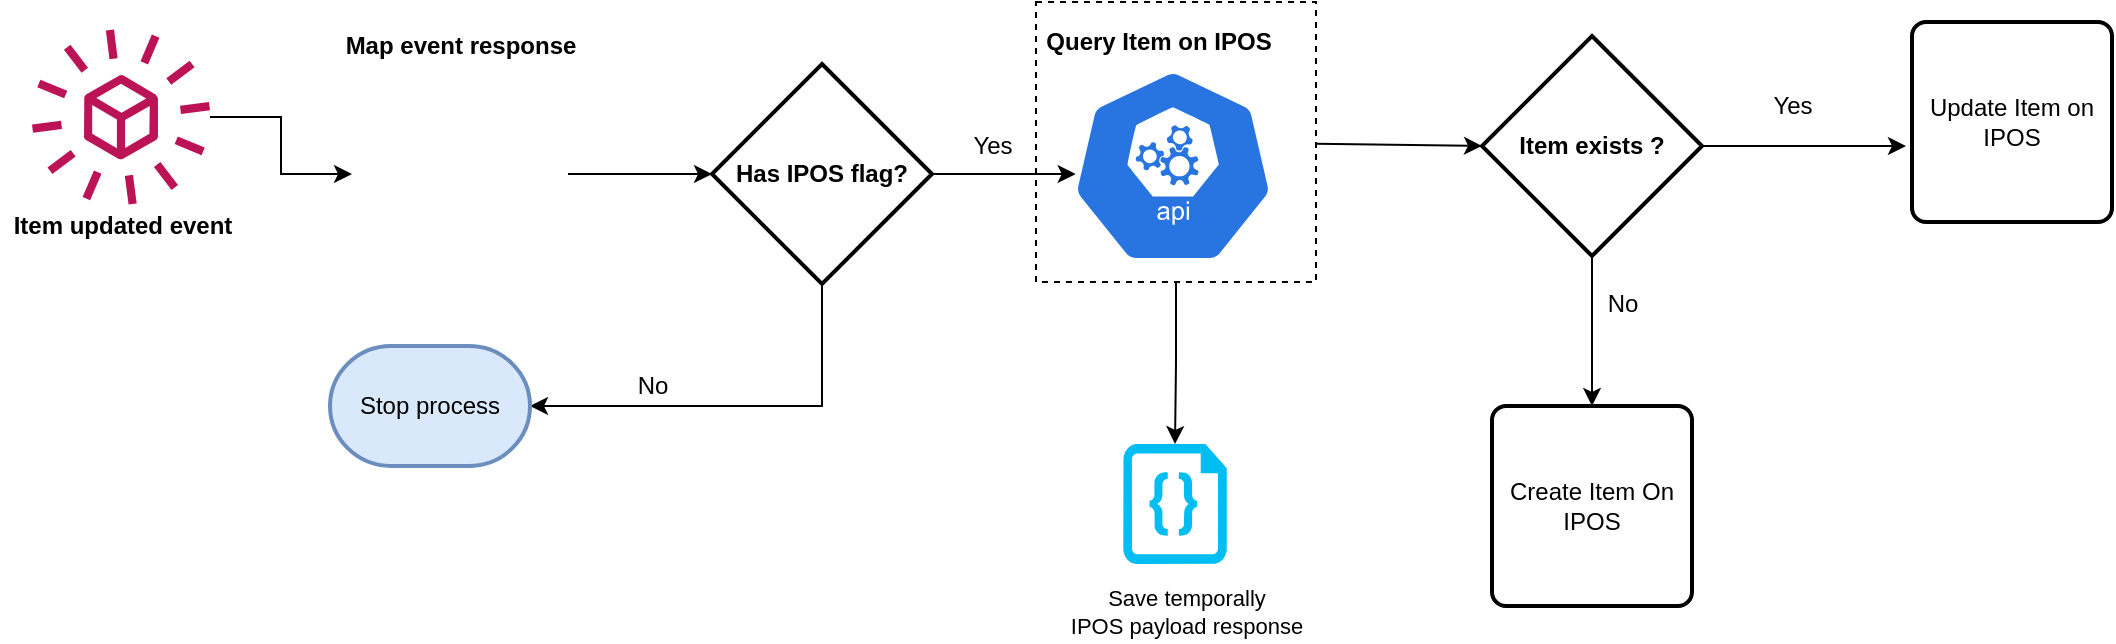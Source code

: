 <mxfile version="14.5.10" type="github" pages="5">
  <diagram id="o0i4Dp3lgyqQpPlW8ukg" name="Event Reception">
    <mxGraphModel dx="1385" dy="921" grid="1" gridSize="10" guides="1" tooltips="1" connect="1" arrows="1" fold="1" page="1" pageScale="1" pageWidth="1100" pageHeight="850" math="0" shadow="0">
      <root>
        <mxCell id="0" />
        <mxCell id="1" parent="0" />
        <mxCell id="en7_ZEx5tbEL0YKgw_72-20" style="edgeStyle=orthogonalEdgeStyle;rounded=0;orthogonalLoop=1;jettySize=auto;html=1;exitX=1;exitY=0.5;exitDx=0;exitDy=0;exitPerimeter=0;entryX=0.194;entryY=0.541;entryDx=0;entryDy=0;entryPerimeter=0;" parent="1" source="en7_ZEx5tbEL0YKgw_72-2" target="en7_ZEx5tbEL0YKgw_72-19" edge="1">
          <mxGeometry relative="1" as="geometry" />
        </mxCell>
        <mxCell id="en7_ZEx5tbEL0YKgw_72-28" style="edgeStyle=orthogonalEdgeStyle;rounded=0;orthogonalLoop=1;jettySize=auto;html=1;exitX=0.5;exitY=1;exitDx=0;exitDy=0;exitPerimeter=0;entryX=1;entryY=0.5;entryDx=0;entryDy=0;entryPerimeter=0;" parent="1" source="en7_ZEx5tbEL0YKgw_72-2" target="en7_ZEx5tbEL0YKgw_72-27" edge="1">
          <mxGeometry relative="1" as="geometry" />
        </mxCell>
        <mxCell id="en7_ZEx5tbEL0YKgw_72-2" value="&lt;b&gt;Has IPOS flag?&lt;/b&gt;" style="strokeWidth=2;html=1;shape=mxgraph.flowchart.decision;whiteSpace=wrap;" parent="1" vertex="1">
          <mxGeometry x="370" y="131" width="110" height="110" as="geometry" />
        </mxCell>
        <mxCell id="en7_ZEx5tbEL0YKgw_72-8" value="Yes" style="text;html=1;align=center;verticalAlign=middle;resizable=0;points=[];autosize=1;strokeColor=none;" parent="1" vertex="1">
          <mxGeometry x="490" y="162" width="40" height="20" as="geometry" />
        </mxCell>
        <mxCell id="en7_ZEx5tbEL0YKgw_72-18" style="edgeStyle=orthogonalEdgeStyle;rounded=0;orthogonalLoop=1;jettySize=auto;html=1;entryX=0;entryY=0.5;entryDx=0;entryDy=0;entryPerimeter=0;" parent="1" source="en7_ZEx5tbEL0YKgw_72-15" target="en7_ZEx5tbEL0YKgw_72-2" edge="1">
          <mxGeometry relative="1" as="geometry" />
        </mxCell>
        <object label="" id="en7_ZEx5tbEL0YKgw_72-15">
          <mxCell style="shape=image;html=1;verticalAlign=top;verticalLabelPosition=bottom;labelBackgroundColor=#ffffff;imageAspect=0;aspect=fixed;image=https://cdn2.iconfinder.com/data/icons/thin-line-icons-for-seo-and-development-1/64/SEO_site_map-128.png;direction=north;" parent="1" vertex="1">
            <mxGeometry x="190" y="132" width="108" height="108" as="geometry" />
          </mxCell>
        </object>
        <mxCell id="en7_ZEx5tbEL0YKgw_72-16" value="&lt;b&gt;Map event response&lt;/b&gt;" style="text;html=1;align=center;verticalAlign=middle;resizable=0;points=[];autosize=1;strokeColor=none;" parent="1" vertex="1">
          <mxGeometry x="179" y="112" width="130" height="20" as="geometry" />
        </mxCell>
        <mxCell id="en7_ZEx5tbEL0YKgw_72-19" value="" style="html=1;dashed=0;whitespace=wrap;fillColor=#2875E2;strokeColor=#ffffff;points=[[0.005,0.63,0],[0.1,0.2,0],[0.9,0.2,0],[0.5,0,0],[0.995,0.63,0],[0.72,0.99,0],[0.5,1,0],[0.28,0.99,0]];shape=mxgraph.kubernetes.icon;prIcon=api" parent="1" vertex="1">
          <mxGeometry x="521" y="133" width="159" height="98" as="geometry" />
        </mxCell>
        <mxCell id="en7_ZEx5tbEL0YKgw_72-21" value="&lt;b&gt;Query Item on IPOS&lt;/b&gt;" style="text;html=1;align=center;verticalAlign=middle;resizable=0;points=[];autosize=1;strokeColor=none;" parent="1" vertex="1">
          <mxGeometry x="528" y="110" width="130" height="20" as="geometry" />
        </mxCell>
        <mxCell id="en7_ZEx5tbEL0YKgw_72-30" style="edgeStyle=orthogonalEdgeStyle;rounded=0;orthogonalLoop=1;jettySize=auto;html=1;exitX=1;exitY=0.5;exitDx=0;exitDy=0;exitPerimeter=0;entryX=-0.03;entryY=0.62;entryDx=0;entryDy=0;entryPerimeter=0;" parent="1" source="en7_ZEx5tbEL0YKgw_72-22" target="en7_ZEx5tbEL0YKgw_72-34" edge="1">
          <mxGeometry relative="1" as="geometry">
            <mxPoint x="930" y="190" as="targetPoint" />
          </mxGeometry>
        </mxCell>
        <mxCell id="en7_ZEx5tbEL0YKgw_72-32" style="edgeStyle=orthogonalEdgeStyle;rounded=0;orthogonalLoop=1;jettySize=auto;html=1;exitX=0.5;exitY=1;exitDx=0;exitDy=0;exitPerimeter=0;entryX=0.5;entryY=0;entryDx=0;entryDy=0;" parent="1" source="en7_ZEx5tbEL0YKgw_72-22" target="en7_ZEx5tbEL0YKgw_72-35" edge="1">
          <mxGeometry relative="1" as="geometry">
            <mxPoint x="805" y="292" as="targetPoint" />
          </mxGeometry>
        </mxCell>
        <mxCell id="en7_ZEx5tbEL0YKgw_72-22" value="&lt;b&gt;Item exists ?&lt;/b&gt;" style="strokeWidth=2;html=1;shape=mxgraph.flowchart.decision;whiteSpace=wrap;" parent="1" vertex="1">
          <mxGeometry x="755" y="117" width="110" height="110" as="geometry" />
        </mxCell>
        <mxCell id="GxGGU-1-F8nbnf28Y1kt-2" style="edgeStyle=orthogonalEdgeStyle;rounded=0;orthogonalLoop=1;jettySize=auto;html=1;entryX=0.5;entryY=0;entryDx=0;entryDy=0;entryPerimeter=0;fontSize=11;" edge="1" parent="1" source="en7_ZEx5tbEL0YKgw_72-23" target="GxGGU-1-F8nbnf28Y1kt-1">
          <mxGeometry relative="1" as="geometry" />
        </mxCell>
        <mxCell id="en7_ZEx5tbEL0YKgw_72-23" value="" style="whiteSpace=wrap;html=1;aspect=fixed;dashed=1;fillColor=none;" parent="1" vertex="1">
          <mxGeometry x="532" y="100" width="140" height="140" as="geometry" />
        </mxCell>
        <mxCell id="en7_ZEx5tbEL0YKgw_72-26" value="" style="endArrow=classic;html=1;entryX=0;entryY=0.5;entryDx=0;entryDy=0;entryPerimeter=0;" parent="1" source="en7_ZEx5tbEL0YKgw_72-23" target="en7_ZEx5tbEL0YKgw_72-22" edge="1">
          <mxGeometry width="50" height="50" relative="1" as="geometry">
            <mxPoint x="680" y="182" as="sourcePoint" />
            <mxPoint x="750" y="183" as="targetPoint" />
          </mxGeometry>
        </mxCell>
        <mxCell id="en7_ZEx5tbEL0YKgw_72-27" value="Stop process" style="strokeWidth=2;html=1;shape=mxgraph.flowchart.terminator;whiteSpace=wrap;fillColor=#dae8fc;strokeColor=#6c8ebf;" parent="1" vertex="1">
          <mxGeometry x="179" y="272" width="100" height="60" as="geometry" />
        </mxCell>
        <mxCell id="en7_ZEx5tbEL0YKgw_72-29" value="No" style="text;html=1;align=center;verticalAlign=middle;resizable=0;points=[];autosize=1;strokeColor=none;" parent="1" vertex="1">
          <mxGeometry x="325" y="282" width="30" height="20" as="geometry" />
        </mxCell>
        <mxCell id="en7_ZEx5tbEL0YKgw_72-31" value="Yes" style="text;html=1;align=center;verticalAlign=middle;resizable=0;points=[];autosize=1;strokeColor=none;" parent="1" vertex="1">
          <mxGeometry x="890" y="142" width="40" height="20" as="geometry" />
        </mxCell>
        <mxCell id="en7_ZEx5tbEL0YKgw_72-33" value="No" style="text;html=1;align=center;verticalAlign=middle;resizable=0;points=[];autosize=1;strokeColor=none;" parent="1" vertex="1">
          <mxGeometry x="810" y="241" width="30" height="20" as="geometry" />
        </mxCell>
        <UserObject label="Update Item on IPOS" link="data:page/id,IQhEYUkvPIBrb2xpnDAF" id="en7_ZEx5tbEL0YKgw_72-34">
          <mxCell style="rounded=1;whiteSpace=wrap;html=1;absoluteArcSize=1;arcSize=14;strokeWidth=2;fillColor=#ffffff;gradientColor=none;" parent="1" vertex="1">
            <mxGeometry x="970" y="110" width="100" height="100" as="geometry" />
          </mxCell>
        </UserObject>
        <UserObject label="Create Item On IPOS" link="data:page/id,-hxGaOAN9VUWkJ7AieRJ" id="en7_ZEx5tbEL0YKgw_72-35">
          <mxCell style="rounded=1;whiteSpace=wrap;html=1;absoluteArcSize=1;arcSize=14;strokeWidth=2;fillColor=#ffffff;gradientColor=none;" parent="1" vertex="1">
            <mxGeometry x="760" y="302" width="100" height="100" as="geometry" />
          </mxCell>
        </UserObject>
        <mxCell id="5x3o5FLBEJ_tOcMoRWK3-3" style="edgeStyle=orthogonalEdgeStyle;rounded=0;orthogonalLoop=1;jettySize=auto;html=1;entryX=0.5;entryY=0;entryDx=0;entryDy=0;" parent="1" source="5x3o5FLBEJ_tOcMoRWK3-1" target="en7_ZEx5tbEL0YKgw_72-15" edge="1">
          <mxGeometry relative="1" as="geometry" />
        </mxCell>
        <mxCell id="5x3o5FLBEJ_tOcMoRWK3-1" value="" style="outlineConnect=0;fontColor=#232F3E;gradientColor=none;fillColor=#BC1356;strokeColor=none;dashed=0;verticalLabelPosition=bottom;verticalAlign=top;align=center;html=1;fontSize=12;fontStyle=0;aspect=fixed;pointerEvents=1;shape=mxgraph.aws4.eventbridge_saas_partner_event_bus_resource;" parent="1" vertex="1">
          <mxGeometry x="30" y="113" width="89" height="89" as="geometry" />
        </mxCell>
        <mxCell id="5x3o5FLBEJ_tOcMoRWK3-2" value="&lt;b&gt;Item updated event&lt;/b&gt;" style="text;html=1;align=center;verticalAlign=middle;resizable=0;points=[];autosize=1;strokeColor=none;" parent="1" vertex="1">
          <mxGeometry x="14.5" y="202" width="120" height="20" as="geometry" />
        </mxCell>
        <mxCell id="GxGGU-1-F8nbnf28Y1kt-1" value="" style="verticalLabelPosition=bottom;html=1;verticalAlign=top;align=center;strokeColor=none;fillColor=#00BEF2;shape=mxgraph.azure.code_file;pointerEvents=1;fontSize=11;" vertex="1" parent="1">
          <mxGeometry x="575.63" y="321" width="51.75" height="60" as="geometry" />
        </mxCell>
        <mxCell id="GxGGU-1-F8nbnf28Y1kt-3" value="Save temporally &lt;br&gt;IPOS payload response" style="text;html=1;align=center;verticalAlign=middle;resizable=0;points=[];autosize=1;strokeColor=none;fontSize=11;" vertex="1" parent="1">
          <mxGeometry x="542" y="390" width="130" height="30" as="geometry" />
        </mxCell>
      </root>
    </mxGraphModel>
  </diagram>
  <diagram id="-hxGaOAN9VUWkJ7AieRJ" name="Item Creation Queue">
    <mxGraphModel dx="1385" dy="921" grid="1" gridSize="10" guides="1" tooltips="1" connect="1" arrows="1" fold="1" page="1" pageScale="1" pageWidth="1100" pageHeight="850" math="0" shadow="0">
      <root>
        <mxCell id="62aNgajdweEa2CIghpTw-0" />
        <mxCell id="62aNgajdweEa2CIghpTw-1" parent="62aNgajdweEa2CIghpTw-0" />
        <mxCell id="JhQlkjjX7iHYEp0X2-3j-25" style="edgeStyle=orthogonalEdgeStyle;rounded=0;orthogonalLoop=1;jettySize=auto;html=1;exitX=0.5;exitY=1;exitDx=0;exitDy=0;fontSize=11;" parent="62aNgajdweEa2CIghpTw-1" source="yfWFt9iNagmqOl-nRvkC-0" target="JhQlkjjX7iHYEp0X2-3j-23" edge="1">
          <mxGeometry relative="1" as="geometry" />
        </mxCell>
        <object label="" id="yfWFt9iNagmqOl-nRvkC-0">
          <mxCell style="shape=image;html=1;verticalAlign=top;verticalLabelPosition=bottom;labelBackgroundColor=#ffffff;imageAspect=0;aspect=fixed;image=https://cdn2.iconfinder.com/data/icons/thin-line-icons-for-seo-and-development-1/64/SEO_site_map-128.png;direction=north;" parent="62aNgajdweEa2CIghpTw-1" vertex="1">
            <mxGeometry x="29" y="64" width="90" height="90" as="geometry" />
          </mxCell>
        </object>
        <mxCell id="yfWFt9iNagmqOl-nRvkC-1" value="&lt;font style=&quot;font-size: 11px&quot;&gt;Mapped data from Event&lt;/font&gt;" style="text;html=1;align=center;verticalAlign=middle;resizable=0;points=[];autosize=1;strokeColor=none;" parent="62aNgajdweEa2CIghpTw-1" vertex="1">
          <mxGeometry x="24" y="44" width="140" height="20" as="geometry" />
        </mxCell>
        <mxCell id="yfWFt9iNagmqOl-nRvkC-6" style="edgeStyle=orthogonalEdgeStyle;rounded=0;orthogonalLoop=1;jettySize=auto;html=1;exitX=1;exitY=0.5;exitDx=0;exitDy=0;entryX=0;entryY=0.5;entryDx=0;entryDy=0;" parent="62aNgajdweEa2CIghpTw-1" source="yfWFt9iNagmqOl-nRvkC-2" target="yfWFt9iNagmqOl-nRvkC-8" edge="1">
          <mxGeometry relative="1" as="geometry">
            <mxPoint x="495" y="109" as="targetPoint" />
          </mxGeometry>
        </mxCell>
        <mxCell id="yfWFt9iNagmqOl-nRvkC-2" value="" style="aspect=fixed;perimeter=ellipsePerimeter;html=1;align=center;shadow=0;dashed=0;fontColor=#4277BB;labelBackgroundColor=#ffffff;fontSize=12;spacingTop=3;image;image=img/lib/ibm/applications/saas_applications.svg;fillColor=#ffffff;gradientColor=none;" parent="62aNgajdweEa2CIghpTw-1" vertex="1">
          <mxGeometry x="335" y="74" width="70" height="70" as="geometry" />
        </mxCell>
        <mxCell id="yfWFt9iNagmqOl-nRvkC-4" value="&lt;font style=&quot;font-size: 11px&quot;&gt;Get Item Cost Values&lt;/font&gt;" style="text;html=1;align=center;verticalAlign=middle;resizable=0;points=[];autosize=1;strokeColor=none;" parent="62aNgajdweEa2CIghpTw-1" vertex="1">
          <mxGeometry x="330" y="45" width="120" height="20" as="geometry" />
        </mxCell>
        <mxCell id="yfWFt9iNagmqOl-nRvkC-7" value="&lt;b&gt;&lt;font style=&quot;font-size: 11px&quot;&gt;Prepare request payload for IPOS&lt;/font&gt;&lt;/b&gt;" style="text;html=1;align=center;verticalAlign=middle;resizable=0;points=[];autosize=1;strokeColor=none;" parent="62aNgajdweEa2CIghpTw-1" vertex="1">
          <mxGeometry x="505" y="45" width="190" height="20" as="geometry" />
        </mxCell>
        <mxCell id="yfWFt9iNagmqOl-nRvkC-8" value="" style="rounded=0;whiteSpace=wrap;html=1;dashed=1;fillColor=none;gradientColor=none;" parent="62aNgajdweEa2CIghpTw-1" vertex="1">
          <mxGeometry x="499" y="69" width="570" height="150" as="geometry" />
        </mxCell>
        <mxCell id="exs1YMWYc9pj6WjkqiMj-4" style="edgeStyle=orthogonalEdgeStyle;rounded=0;orthogonalLoop=1;jettySize=auto;html=1;exitX=0.995;exitY=0.63;exitDx=0;exitDy=0;exitPerimeter=0;entryX=-0.089;entryY=0.757;entryDx=0;entryDy=0;entryPerimeter=0;" parent="62aNgajdweEa2CIghpTw-1" source="exs1YMWYc9pj6WjkqiMj-0" target="exs1YMWYc9pj6WjkqiMj-2" edge="1">
          <mxGeometry relative="1" as="geometry" />
        </mxCell>
        <mxCell id="exs1YMWYc9pj6WjkqiMj-0" value="" style="html=1;dashed=0;whitespace=wrap;fillColor=#2875E2;strokeColor=#ffffff;points=[[0.005,0.63,0],[0.1,0.2,0],[0.9,0.2,0],[0.5,0,0],[0.995,0.63,0],[0.72,0.99,0],[0.5,1,0],[0.28,0.99,0]];shape=mxgraph.kubernetes.icon;prIcon=api" parent="62aNgajdweEa2CIghpTw-1" vertex="1">
          <mxGeometry x="515" y="105" width="70" height="78" as="geometry" />
        </mxCell>
        <mxCell id="exs1YMWYc9pj6WjkqiMj-1" value="&lt;div style=&quot;text-align: left&quot;&gt;&lt;span style=&quot;font-size: 9px&quot;&gt;Query IPOS&lt;/span&gt;&lt;/div&gt;&lt;font style=&quot;font-size: 9px&quot;&gt;categories collection&lt;/font&gt;" style="text;html=1;align=center;verticalAlign=middle;resizable=0;points=[];autosize=1;strokeColor=none;" parent="62aNgajdweEa2CIghpTw-1" vertex="1">
          <mxGeometry x="506.5" y="78" width="100" height="40" as="geometry" />
        </mxCell>
        <mxCell id="exs1YMWYc9pj6WjkqiMj-2" value="" style="aspect=fixed;pointerEvents=1;shadow=0;dashed=0;html=1;strokeColor=none;labelPosition=center;verticalLabelPosition=bottom;verticalAlign=top;align=center;fillColor=#00188D;shape=mxgraph.azure.code_file" parent="62aNgajdweEa2CIghpTw-1" vertex="1">
          <mxGeometry x="633" y="116" width="47" height="50" as="geometry" />
        </mxCell>
        <mxCell id="exs1YMWYc9pj6WjkqiMj-5" value="Create tmp document &lt;br&gt;for collection" style="text;html=1;align=center;verticalAlign=middle;resizable=0;points=[];autosize=1;strokeColor=none;fontSize=9;" parent="62aNgajdweEa2CIghpTw-1" vertex="1">
          <mxGeometry x="606.5" y="168" width="100" height="30" as="geometry" />
        </mxCell>
        <object label="" id="exs1YMWYc9pj6WjkqiMj-6">
          <mxCell style="shape=image;html=1;verticalAlign=top;verticalLabelPosition=bottom;labelBackgroundColor=#ffffff;imageAspect=0;aspect=fixed;image=https://cdn2.iconfinder.com/data/icons/thin-line-icons-for-seo-and-development-1/64/SEO_site_map-128.png;direction=north;" parent="62aNgajdweEa2CIghpTw-1" vertex="1">
            <mxGeometry x="735" y="112" width="58" height="58" as="geometry" />
          </mxCell>
        </object>
        <mxCell id="exs1YMWYc9pj6WjkqiMj-7" value="" style="endArrow=classic;html=1;fontSize=9;exitX=1;exitY=0.5;exitDx=0;exitDy=0;exitPerimeter=0;entryX=0.5;entryY=0;entryDx=0;entryDy=0;" parent="62aNgajdweEa2CIghpTw-1" source="exs1YMWYc9pj6WjkqiMj-2" target="exs1YMWYc9pj6WjkqiMj-6" edge="1">
          <mxGeometry width="50" height="50" relative="1" as="geometry">
            <mxPoint x="735" y="284" as="sourcePoint" />
            <mxPoint x="785" y="234" as="targetPoint" />
          </mxGeometry>
        </mxCell>
        <mxCell id="exs1YMWYc9pj6WjkqiMj-8" value="Filter categories entity&lt;br&gt;by category name" style="text;html=1;align=center;verticalAlign=middle;resizable=0;points=[];autosize=1;strokeColor=none;fontSize=9;" parent="62aNgajdweEa2CIghpTw-1" vertex="1">
          <mxGeometry x="722" y="166" width="100" height="30" as="geometry" />
        </mxCell>
        <object label="" id="JhQlkjjX7iHYEp0X2-3j-4">
          <mxCell style="shape=image;html=1;verticalAlign=top;verticalLabelPosition=bottom;labelBackgroundColor=#ffffff;imageAspect=0;aspect=fixed;image=https://cdn2.iconfinder.com/data/icons/thin-line-icons-for-seo-and-development-1/64/SEO_site_map-128.png;direction=north;" parent="62aNgajdweEa2CIghpTw-1" vertex="1">
            <mxGeometry x="865" y="112" width="58" height="58" as="geometry" />
          </mxCell>
        </object>
        <mxCell id="JhQlkjjX7iHYEp0X2-3j-6" value="" style="endArrow=classic;html=1;fontSize=9;exitX=0.5;exitY=1;exitDx=0;exitDy=0;entryX=0.5;entryY=0;entryDx=0;entryDy=0;" parent="62aNgajdweEa2CIghpTw-1" source="exs1YMWYc9pj6WjkqiMj-6" target="JhQlkjjX7iHYEp0X2-3j-4" edge="1">
          <mxGeometry width="50" height="50" relative="1" as="geometry">
            <mxPoint x="815" y="255" as="sourcePoint" />
            <mxPoint x="865" y="205" as="targetPoint" />
          </mxGeometry>
        </mxCell>
        <mxCell id="JhQlkjjX7iHYEp0X2-3j-7" value="Map IPOS Payload" style="text;html=1;align=center;verticalAlign=middle;resizable=0;points=[];autosize=1;strokeColor=none;fontSize=9;" parent="62aNgajdweEa2CIghpTw-1" vertex="1">
          <mxGeometry x="849" y="168" width="90" height="20" as="geometry" />
        </mxCell>
        <mxCell id="JhQlkjjX7iHYEp0X2-3j-8" value="" style="aspect=fixed;pointerEvents=1;shadow=0;dashed=0;html=1;strokeColor=none;labelPosition=center;verticalLabelPosition=bottom;verticalAlign=top;align=center;fillColor=#00188D;shape=mxgraph.azure.code_file" parent="62aNgajdweEa2CIghpTw-1" vertex="1">
          <mxGeometry x="985" y="116" width="47" height="50" as="geometry" />
        </mxCell>
        <mxCell id="JhQlkjjX7iHYEp0X2-3j-9" value="Save&lt;br&gt;Payload Document" style="text;html=1;align=center;verticalAlign=middle;resizable=0;points=[];autosize=1;strokeColor=none;fontSize=9;" parent="62aNgajdweEa2CIghpTw-1" vertex="1">
          <mxGeometry x="963.5" y="166" width="90" height="30" as="geometry" />
        </mxCell>
        <mxCell id="JhQlkjjX7iHYEp0X2-3j-10" value="" style="endArrow=classic;html=1;fontSize=9;exitX=0.5;exitY=1;exitDx=0;exitDy=0;entryX=0;entryY=0.5;entryDx=0;entryDy=0;entryPerimeter=0;" parent="62aNgajdweEa2CIghpTw-1" source="JhQlkjjX7iHYEp0X2-3j-4" target="JhQlkjjX7iHYEp0X2-3j-8" edge="1">
          <mxGeometry width="50" height="50" relative="1" as="geometry">
            <mxPoint x="935" y="275" as="sourcePoint" />
            <mxPoint x="985" y="225" as="targetPoint" />
          </mxGeometry>
        </mxCell>
        <UserObject label="" link="data:page/id,rQDwCTbf4l8l-2NBMbtu" id="JhQlkjjX7iHYEp0X2-3j-11">
          <mxCell style="points=[[0,0,0],[0.25,0,0],[0.5,0,0],[0.75,0,0],[1,0,0],[0,1,0],[0.25,1,0],[0.5,1,0],[0.75,1,0],[1,1,0],[0,0.25,0],[0,0.5,0],[0,0.75,0],[1,0.25,0],[1,0.5,0],[1,0.75,0]];outlineConnect=0;fontColor=#232F3E;gradientColor=#F34482;gradientDirection=north;fillColor=#BC1356;strokeColor=#ffffff;dashed=0;verticalLabelPosition=bottom;verticalAlign=top;align=center;html=1;fontSize=12;fontStyle=0;aspect=fixed;shape=mxgraph.aws4.resourceIcon;resIcon=mxgraph.aws4.sqs;" parent="62aNgajdweEa2CIghpTw-1" vertex="1">
            <mxGeometry x="759" y="394" width="78" height="78" as="geometry" />
          </mxCell>
        </UserObject>
        <mxCell id="JhQlkjjX7iHYEp0X2-3j-13" value="&lt;span style=&quot;font-size: 11px&quot;&gt;Queue items &lt;br&gt;to be added&lt;/span&gt;" style="text;html=1;align=center;verticalAlign=middle;resizable=0;points=[];autosize=1;strokeColor=none;fontSize=11;" parent="62aNgajdweEa2CIghpTw-1" vertex="1">
          <mxGeometry x="680" y="404" width="80" height="30" as="geometry" />
        </mxCell>
        <mxCell id="JhQlkjjX7iHYEp0X2-3j-16" value="Notify users about &lt;br&gt;item propagation" style="text;html=1;align=center;verticalAlign=middle;resizable=0;points=[];autosize=1;strokeColor=none;fontSize=11;" parent="62aNgajdweEa2CIghpTw-1" vertex="1">
          <mxGeometry x="659" y="274" width="100" height="30" as="geometry" />
        </mxCell>
        <mxCell id="JhQlkjjX7iHYEp0X2-3j-19" value="" style="points=[[0,0,0],[0.25,0,0],[0.5,0,0],[0.75,0,0],[1,0,0],[0,1,0],[0.25,1,0],[0.5,1,0],[0.75,1,0],[1,1,0],[0,0.25,0],[0,0.5,0],[0,0.75,0],[1,0.25,0],[1,0.5,0],[1,0.75,0]];outlineConnect=0;fontColor=#232F3E;gradientColor=#F34482;gradientDirection=north;fillColor=#BC1356;strokeColor=#ffffff;dashed=0;verticalLabelPosition=bottom;verticalAlign=top;align=center;html=1;fontSize=12;fontStyle=0;aspect=fixed;shape=mxgraph.aws4.resourceIcon;resIcon=mxgraph.aws4.sns;" parent="62aNgajdweEa2CIghpTw-1" vertex="1">
          <mxGeometry x="759" y="264" width="78" height="78" as="geometry" />
        </mxCell>
        <mxCell id="JhQlkjjX7iHYEp0X2-3j-26" style="edgeStyle=orthogonalEdgeStyle;rounded=0;orthogonalLoop=1;jettySize=auto;html=1;exitX=0.5;exitY=1;exitDx=0;exitDy=0;fontSize=11;" parent="62aNgajdweEa2CIghpTw-1" source="JhQlkjjX7iHYEp0X2-3j-23" target="yfWFt9iNagmqOl-nRvkC-2" edge="1">
          <mxGeometry relative="1" as="geometry">
            <mxPoint x="339" y="109" as="targetPoint" />
          </mxGeometry>
        </mxCell>
        <object label="" id="JhQlkjjX7iHYEp0X2-3j-23">
          <mxCell style="shape=image;html=1;verticalAlign=top;verticalLabelPosition=bottom;labelBackgroundColor=#ffffff;imageAspect=0;aspect=fixed;image=https://cdn2.iconfinder.com/data/icons/thin-line-icons-for-seo-and-development-1/64/SEO_site_map-128.png;direction=north;" parent="62aNgajdweEa2CIghpTw-1" vertex="1">
            <mxGeometry x="189" y="64" width="90" height="90" as="geometry" />
          </mxCell>
        </object>
        <mxCell id="JhQlkjjX7iHYEp0X2-3j-24" value="Item is configurable?" style="text;html=1;align=center;verticalAlign=middle;resizable=0;points=[];autosize=1;strokeColor=none;fontSize=11;" parent="62aNgajdweEa2CIghpTw-1" vertex="1">
          <mxGeometry x="189" y="46" width="120" height="20" as="geometry" />
        </mxCell>
        <mxCell id="rYEHxikkQFOuEpkohTdn-0" value="" style="endArrow=classic;html=1;fontSize=11;exitX=0.719;exitY=1.023;exitDx=0;exitDy=0;exitPerimeter=0;entryX=0.5;entryY=0;entryDx=0;entryDy=0;entryPerimeter=0;" parent="62aNgajdweEa2CIghpTw-1" source="yfWFt9iNagmqOl-nRvkC-8" target="SgD1DVBmMQcm3VMZ9W4O-0" edge="1">
          <mxGeometry width="50" height="50" relative="1" as="geometry">
            <mxPoint x="859" y="384" as="sourcePoint" />
            <mxPoint x="909" y="594" as="targetPoint" />
          </mxGeometry>
        </mxCell>
        <mxCell id="SgD1DVBmMQcm3VMZ9W4O-0" value="End Process" style="strokeWidth=2;html=1;shape=mxgraph.flowchart.terminator;whiteSpace=wrap;fillColor=#dae8fc;strokeColor=#6c8ebf;" parent="62aNgajdweEa2CIghpTw-1" vertex="1">
          <mxGeometry x="859" y="584" width="100" height="60" as="geometry" />
        </mxCell>
        <mxCell id="oqQnlUYvJ2QTtYGW5pkh-0" value="" style="endArrow=classic;html=1;fontSize=11;" parent="62aNgajdweEa2CIghpTw-1" target="JhQlkjjX7iHYEp0X2-3j-19" edge="1">
          <mxGeometry width="50" height="50" relative="1" as="geometry">
            <mxPoint x="909" y="304" as="sourcePoint" />
            <mxPoint x="999" y="304" as="targetPoint" />
          </mxGeometry>
        </mxCell>
        <mxCell id="oqQnlUYvJ2QTtYGW5pkh-1" value="" style="endArrow=classic;html=1;fontSize=11;entryX=1;entryY=0.5;entryDx=0;entryDy=0;entryPerimeter=0;" parent="62aNgajdweEa2CIghpTw-1" target="JhQlkjjX7iHYEp0X2-3j-11" edge="1">
          <mxGeometry width="50" height="50" relative="1" as="geometry">
            <mxPoint x="910" y="434" as="sourcePoint" />
            <mxPoint x="849" y="414" as="targetPoint" />
          </mxGeometry>
        </mxCell>
      </root>
    </mxGraphModel>
  </diagram>
  <diagram id="rQDwCTbf4l8l-2NBMbtu" name="Queued items to be created">
    <mxGraphModel dx="1385" dy="921" grid="1" gridSize="10" guides="1" tooltips="1" connect="1" arrows="1" fold="1" page="1" pageScale="1" pageWidth="1100" pageHeight="850" math="0" shadow="0">
      <root>
        <mxCell id="yWG5PBbro5EMGnVu4h7--0" />
        <mxCell id="yWG5PBbro5EMGnVu4h7--1" parent="yWG5PBbro5EMGnVu4h7--0" />
        <mxCell id="AeYDjBZbXVTok7b9MQdU-1" style="edgeStyle=orthogonalEdgeStyle;rounded=0;orthogonalLoop=1;jettySize=auto;html=1;exitX=1;exitY=0.5;exitDx=0;exitDy=0;exitPerimeter=0;entryX=0.022;entryY=0.513;entryDx=0;entryDy=0;entryPerimeter=0;fontSize=11;" edge="1" parent="yWG5PBbro5EMGnVu4h7--1" source="qOpYfSg-oEudbbwoj4nd-0" target="qOpYfSg-oEudbbwoj4nd-2">
          <mxGeometry relative="1" as="geometry" />
        </mxCell>
        <mxCell id="qOpYfSg-oEudbbwoj4nd-0" value="" style="points=[[0,0,0],[0.25,0,0],[0.5,0,0],[0.75,0,0],[1,0,0],[0,1,0],[0.25,1,0],[0.5,1,0],[0.75,1,0],[1,1,0],[0,0.25,0],[0,0.5,0],[0,0.75,0],[1,0.25,0],[1,0.5,0],[1,0.75,0]];outlineConnect=0;fontColor=#232F3E;gradientColor=#F34482;gradientDirection=north;fillColor=#BC1356;strokeColor=#ffffff;dashed=0;verticalLabelPosition=bottom;verticalAlign=top;align=center;html=1;fontSize=12;fontStyle=0;aspect=fixed;shape=mxgraph.aws4.resourceIcon;resIcon=mxgraph.aws4.sqs;" parent="yWG5PBbro5EMGnVu4h7--1" vertex="1">
          <mxGeometry x="67" y="103" width="78" height="78" as="geometry" />
        </mxCell>
        <mxCell id="qOpYfSg-oEudbbwoj4nd-1" value="&lt;b&gt;Items Queued&lt;/b&gt;" style="text;html=1;align=center;verticalAlign=middle;resizable=0;points=[];autosize=1;strokeColor=none;fontSize=11;" parent="yWG5PBbro5EMGnVu4h7--1" vertex="1">
          <mxGeometry x="60" y="73" width="90" height="20" as="geometry" />
        </mxCell>
        <mxCell id="Pvd-VAjzZbUa91Vcz3uS-27" style="edgeStyle=orthogonalEdgeStyle;rounded=0;orthogonalLoop=1;jettySize=auto;html=1;entryX=0;entryY=0.5;entryDx=0;entryDy=0;entryPerimeter=0;fontSize=11;" edge="1" parent="yWG5PBbro5EMGnVu4h7--1" source="qOpYfSg-oEudbbwoj4nd-2" target="AeYDjBZbXVTok7b9MQdU-7">
          <mxGeometry relative="1" as="geometry" />
        </mxCell>
        <mxCell id="qOpYfSg-oEudbbwoj4nd-2" value="" style="html=1;dashed=0;whitespace=wrap;fillColor=#2875E2;strokeColor=#ffffff;points=[[0.005,0.63,0],[0.1,0.2,0],[0.9,0.2,0],[0.5,0,0],[0.995,0.63,0],[0.72,0.99,0],[0.5,1,0],[0.28,0.99,0]];shape=mxgraph.kubernetes.icon;prIcon=cronjob;fontSize=11;" parent="yWG5PBbro5EMGnVu4h7--1" vertex="1">
          <mxGeometry x="197" y="101" width="90" height="80" as="geometry" />
        </mxCell>
        <mxCell id="AeYDjBZbXVTok7b9MQdU-0" value="&lt;font style=&quot;font-size: 12px&quot;&gt;check items queue &lt;br&gt;every 3 hrs ?&lt;/font&gt;" style="text;html=1;align=center;verticalAlign=middle;resizable=0;points=[];autosize=1;strokeColor=none;fontSize=11;" vertex="1" parent="yWG5PBbro5EMGnVu4h7--1">
          <mxGeometry x="197" y="68" width="120" height="30" as="geometry" />
        </mxCell>
        <mxCell id="AeYDjBZbXVTok7b9MQdU-3" value="&lt;font style=&quot;font-size: 12px&quot;&gt;Item has assets ?&lt;br&gt;iItem has full info?&lt;br&gt;&lt;/font&gt;" style="text;html=1;align=center;verticalAlign=middle;resizable=0;points=[];autosize=1;strokeColor=none;fontSize=11;" vertex="1" parent="yWG5PBbro5EMGnVu4h7--1">
          <mxGeometry x="459" y="60" width="110" height="30" as="geometry" />
        </mxCell>
        <mxCell id="AeYDjBZbXVTok7b9MQdU-6" value="No" style="text;html=1;align=center;verticalAlign=middle;resizable=0;points=[];autosize=1;strokeColor=none;fontSize=11;" vertex="1" parent="yWG5PBbro5EMGnVu4h7--1">
          <mxGeometry x="477" y="237" width="30" height="20" as="geometry" />
        </mxCell>
        <mxCell id="Pvd-VAjzZbUa91Vcz3uS-28" style="edgeStyle=orthogonalEdgeStyle;rounded=0;orthogonalLoop=1;jettySize=auto;html=1;exitX=1;exitY=0.5;exitDx=0;exitDy=0;exitPerimeter=0;entryX=0;entryY=0.602;entryDx=0;entryDy=0;entryPerimeter=0;fontSize=11;" edge="1" parent="yWG5PBbro5EMGnVu4h7--1" source="AeYDjBZbXVTok7b9MQdU-7" target="Pvd-VAjzZbUa91Vcz3uS-26">
          <mxGeometry relative="1" as="geometry" />
        </mxCell>
        <mxCell id="AeYDjBZbXVTok7b9MQdU-7" value="" style="verticalLabelPosition=bottom;html=1;verticalAlign=top;align=center;strokeColor=none;fillColor=#00BEF2;shape=mxgraph.azure.code_file;pointerEvents=1;fontSize=11;" vertex="1" parent="yWG5PBbro5EMGnVu4h7--1">
          <mxGeometry x="356" y="109" width="50" height="64" as="geometry" />
        </mxCell>
        <mxCell id="AeYDjBZbXVTok7b9MQdU-9" value="Yes" style="text;html=1;align=center;verticalAlign=middle;resizable=0;points=[];autosize=1;strokeColor=none;fontSize=11;" vertex="1" parent="yWG5PBbro5EMGnVu4h7--1">
          <mxGeometry x="587" y="109" width="30" height="20" as="geometry" />
        </mxCell>
        <mxCell id="AeYDjBZbXVTok7b9MQdU-10" value="&lt;font style=&quot;font-size: 12px&quot;&gt;Get IPOS &lt;br&gt;payload document&lt;/font&gt;" style="text;html=1;align=center;verticalAlign=middle;resizable=0;points=[];autosize=1;strokeColor=none;fontSize=11;" vertex="1" parent="yWG5PBbro5EMGnVu4h7--1">
          <mxGeometry x="327" y="71" width="110" height="30" as="geometry" />
        </mxCell>
        <mxCell id="AeYDjBZbXVTok7b9MQdU-16" style="edgeStyle=orthogonalEdgeStyle;rounded=0;orthogonalLoop=1;jettySize=auto;html=1;exitX=0.5;exitY=1;exitDx=0;exitDy=0;exitPerimeter=0;fontSize=11;" edge="1" parent="yWG5PBbro5EMGnVu4h7--1" source="AeYDjBZbXVTok7b9MQdU-12" target="Pvd-VAjzZbUa91Vcz3uS-1">
          <mxGeometry relative="1" as="geometry">
            <mxPoint x="710" y="277" as="targetPoint" />
          </mxGeometry>
        </mxCell>
        <mxCell id="Pvd-VAjzZbUa91Vcz3uS-5" style="edgeStyle=orthogonalEdgeStyle;rounded=0;orthogonalLoop=1;jettySize=auto;html=1;exitX=1;exitY=0.5;exitDx=0;exitDy=0;exitPerimeter=0;fontSize=11;entryX=0;entryY=0.5;entryDx=0;entryDy=0;entryPerimeter=0;" edge="1" parent="yWG5PBbro5EMGnVu4h7--1" source="AeYDjBZbXVTok7b9MQdU-12" target="Pvd-VAjzZbUa91Vcz3uS-7">
          <mxGeometry relative="1" as="geometry">
            <mxPoint x="877" y="130" as="targetPoint" />
          </mxGeometry>
        </mxCell>
        <mxCell id="AeYDjBZbXVTok7b9MQdU-12" value="" style="strokeWidth=2;html=1;shape=mxgraph.flowchart.decision;whiteSpace=wrap;fontSize=11;fillColor=none;gradientColor=none;" vertex="1" parent="yWG5PBbro5EMGnVu4h7--1">
          <mxGeometry x="660" y="88" width="87" height="83" as="geometry" />
        </mxCell>
        <mxCell id="AeYDjBZbXVTok7b9MQdU-15" value="&lt;font style=&quot;font-size: 12px&quot;&gt;item is configurable?&lt;/font&gt;" style="text;html=1;align=center;verticalAlign=middle;resizable=0;points=[];autosize=1;strokeColor=none;fontSize=11;" vertex="1" parent="yWG5PBbro5EMGnVu4h7--1">
          <mxGeometry x="707" y="68" width="130" height="20" as="geometry" />
        </mxCell>
        <mxCell id="AeYDjBZbXVTok7b9MQdU-17" value="No" style="text;html=1;align=center;verticalAlign=middle;resizable=0;points=[];autosize=1;strokeColor=none;fontSize=11;" vertex="1" parent="yWG5PBbro5EMGnVu4h7--1">
          <mxGeometry x="717" y="207" width="30" height="20" as="geometry" />
        </mxCell>
        <mxCell id="Pvd-VAjzZbUa91Vcz3uS-1" value="" style="pointerEvents=1;shadow=0;dashed=0;html=1;strokeColor=none;fillColor=#505050;labelPosition=center;verticalLabelPosition=bottom;verticalAlign=top;outlineConnect=0;align=center;shape=mxgraph.office.concepts.publish;fontSize=11;" vertex="1" parent="yWG5PBbro5EMGnVu4h7--1">
          <mxGeometry x="660" y="257" width="85.5" height="70" as="geometry" />
        </mxCell>
        <mxCell id="Pvd-VAjzZbUa91Vcz3uS-3" value="&lt;font style=&quot;font-size: 12px&quot;&gt;Publish simple&amp;nbsp;&lt;br&gt;Item&lt;/font&gt;" style="text;html=1;align=center;verticalAlign=middle;resizable=0;points=[];autosize=1;strokeColor=none;fontSize=11;" vertex="1" parent="yWG5PBbro5EMGnVu4h7--1">
          <mxGeometry x="647.75" y="327" width="100" height="30" as="geometry" />
        </mxCell>
        <mxCell id="Pvd-VAjzZbUa91Vcz3uS-6" value="Yes" style="text;html=1;align=center;verticalAlign=middle;resizable=0;points=[];autosize=1;strokeColor=none;fontSize=11;" vertex="1" parent="yWG5PBbro5EMGnVu4h7--1">
          <mxGeometry x="797" y="107" width="30" height="20" as="geometry" />
        </mxCell>
        <mxCell id="Pvd-VAjzZbUa91Vcz3uS-12" style="edgeStyle=orthogonalEdgeStyle;rounded=0;orthogonalLoop=1;jettySize=auto;html=1;exitX=1;exitY=0.5;exitDx=0;exitDy=0;exitPerimeter=0;fontSize=11;" edge="1" parent="yWG5PBbro5EMGnVu4h7--1" source="Pvd-VAjzZbUa91Vcz3uS-7" target="Pvd-VAjzZbUa91Vcz3uS-11">
          <mxGeometry relative="1" as="geometry" />
        </mxCell>
        <mxCell id="Pvd-VAjzZbUa91Vcz3uS-16" style="edgeStyle=orthogonalEdgeStyle;rounded=0;orthogonalLoop=1;jettySize=auto;html=1;exitX=0.5;exitY=1;exitDx=0;exitDy=0;exitPerimeter=0;entryX=0.5;entryY=0;entryDx=0;entryDy=0;entryPerimeter=0;fontSize=11;" edge="1" parent="yWG5PBbro5EMGnVu4h7--1" source="Pvd-VAjzZbUa91Vcz3uS-7" target="Pvd-VAjzZbUa91Vcz3uS-15">
          <mxGeometry relative="1" as="geometry" />
        </mxCell>
        <mxCell id="Pvd-VAjzZbUa91Vcz3uS-7" value="" style="strokeWidth=2;html=1;shape=mxgraph.flowchart.decision;whiteSpace=wrap;fontSize=11;fillColor=none;gradientColor=none;" vertex="1" parent="yWG5PBbro5EMGnVu4h7--1">
          <mxGeometry x="897" y="88" width="87" height="83" as="geometry" />
        </mxCell>
        <mxCell id="Pvd-VAjzZbUa91Vcz3uS-8" value="&lt;font style=&quot;font-size: 12px&quot;&gt;Parent Item Already exists?&lt;/font&gt;" style="text;html=1;align=center;verticalAlign=middle;resizable=0;points=[];autosize=1;strokeColor=none;fontSize=11;" vertex="1" parent="yWG5PBbro5EMGnVu4h7--1">
          <mxGeometry x="862" y="68" width="160" height="20" as="geometry" />
        </mxCell>
        <mxCell id="Pvd-VAjzZbUa91Vcz3uS-11" value="" style="pointerEvents=1;shadow=0;dashed=0;html=1;strokeColor=none;fillColor=#505050;labelPosition=center;verticalLabelPosition=bottom;verticalAlign=top;outlineConnect=0;align=center;shape=mxgraph.office.concepts.publish;fontSize=11;" vertex="1" parent="yWG5PBbro5EMGnVu4h7--1">
          <mxGeometry x="1097" y="95" width="85.5" height="70" as="geometry" />
        </mxCell>
        <mxCell id="Pvd-VAjzZbUa91Vcz3uS-13" value="Yes" style="text;html=1;align=center;verticalAlign=middle;resizable=0;points=[];autosize=1;strokeColor=none;fontSize=11;" vertex="1" parent="yWG5PBbro5EMGnVu4h7--1">
          <mxGeometry x="992" y="107" width="30" height="20" as="geometry" />
        </mxCell>
        <mxCell id="Pvd-VAjzZbUa91Vcz3uS-14" value="&lt;font style=&quot;font-size: 12px&quot;&gt;Publish Variant item&lt;/font&gt;" style="text;html=1;align=center;verticalAlign=middle;resizable=0;points=[];autosize=1;strokeColor=none;fontSize=11;" vertex="1" parent="yWG5PBbro5EMGnVu4h7--1">
          <mxGeometry x="1079.75" y="165" width="120" height="20" as="geometry" />
        </mxCell>
        <mxCell id="Pvd-VAjzZbUa91Vcz3uS-19" style="edgeStyle=orthogonalEdgeStyle;rounded=0;orthogonalLoop=1;jettySize=auto;html=1;exitX=0.5;exitY=1;exitDx=0;exitDy=0;exitPerimeter=0;fontSize=11;entryX=0.25;entryY=1;entryDx=0;entryDy=0;entryPerimeter=0;" edge="1" parent="yWG5PBbro5EMGnVu4h7--1" source="Pvd-VAjzZbUa91Vcz3uS-15" target="qOpYfSg-oEudbbwoj4nd-0">
          <mxGeometry relative="1" as="geometry">
            <mxPoint x="87" y="187" as="targetPoint" />
            <Array as="points">
              <mxPoint x="941" y="397" />
              <mxPoint x="87" y="397" />
            </Array>
          </mxGeometry>
        </mxCell>
        <mxCell id="Pvd-VAjzZbUa91Vcz3uS-23" style="edgeStyle=orthogonalEdgeStyle;rounded=0;orthogonalLoop=1;jettySize=auto;html=1;exitX=1;exitY=0.5;exitDx=0;exitDy=0;exitPerimeter=0;fontSize=11;" edge="1" parent="yWG5PBbro5EMGnVu4h7--1" source="Pvd-VAjzZbUa91Vcz3uS-15" target="Pvd-VAjzZbUa91Vcz3uS-21">
          <mxGeometry relative="1" as="geometry" />
        </mxCell>
        <mxCell id="Pvd-VAjzZbUa91Vcz3uS-15" value="" style="strokeWidth=2;html=1;shape=mxgraph.flowchart.decision;whiteSpace=wrap;fontSize=11;fillColor=none;gradientColor=none;" vertex="1" parent="yWG5PBbro5EMGnVu4h7--1">
          <mxGeometry x="897" y="230.5" width="87" height="83" as="geometry" />
        </mxCell>
        <mxCell id="Pvd-VAjzZbUa91Vcz3uS-17" value="No" style="text;html=1;align=center;verticalAlign=middle;resizable=0;points=[];autosize=1;strokeColor=none;fontSize=11;" vertex="1" parent="yWG5PBbro5EMGnVu4h7--1">
          <mxGeometry x="942" y="185" width="30" height="20" as="geometry" />
        </mxCell>
        <mxCell id="Pvd-VAjzZbUa91Vcz3uS-18" value="&lt;font style=&quot;font-size: 12px&quot;&gt;Is parent item?&lt;/font&gt;" style="text;html=1;align=center;verticalAlign=middle;resizable=0;points=[];autosize=1;strokeColor=none;fontSize=11;" vertex="1" parent="yWG5PBbro5EMGnVu4h7--1">
          <mxGeometry x="957" y="227" width="90" height="20" as="geometry" />
        </mxCell>
        <mxCell id="Pvd-VAjzZbUa91Vcz3uS-20" value="No" style="text;html=1;align=center;verticalAlign=middle;resizable=0;points=[];autosize=1;strokeColor=none;fontSize=11;" vertex="1" parent="yWG5PBbro5EMGnVu4h7--1">
          <mxGeometry x="862" y="377" width="30" height="20" as="geometry" />
        </mxCell>
        <mxCell id="Pvd-VAjzZbUa91Vcz3uS-21" value="" style="pointerEvents=1;shadow=0;dashed=0;html=1;strokeColor=none;fillColor=#505050;labelPosition=center;verticalLabelPosition=bottom;verticalAlign=top;outlineConnect=0;align=center;shape=mxgraph.office.concepts.publish;fontSize=11;" vertex="1" parent="yWG5PBbro5EMGnVu4h7--1">
          <mxGeometry x="1097" y="237" width="85.5" height="70" as="geometry" />
        </mxCell>
        <mxCell id="Pvd-VAjzZbUa91Vcz3uS-22" value="&lt;font style=&quot;font-size: 12px&quot;&gt;Publish Parent item&lt;/font&gt;" style="text;html=1;align=center;verticalAlign=middle;resizable=0;points=[];autosize=1;strokeColor=none;fontSize=11;" vertex="1" parent="yWG5PBbro5EMGnVu4h7--1">
          <mxGeometry x="1079.75" y="313.5" width="120" height="20" as="geometry" />
        </mxCell>
        <mxCell id="Pvd-VAjzZbUa91Vcz3uS-24" value="yes" style="text;html=1;align=center;verticalAlign=middle;resizable=0;points=[];autosize=1;strokeColor=none;fontSize=11;" vertex="1" parent="yWG5PBbro5EMGnVu4h7--1">
          <mxGeometry x="992" y="277" width="30" height="20" as="geometry" />
        </mxCell>
        <mxCell id="Pvd-VAjzZbUa91Vcz3uS-29" style="edgeStyle=orthogonalEdgeStyle;rounded=0;orthogonalLoop=1;jettySize=auto;html=1;fontSize=11;" edge="1" parent="yWG5PBbro5EMGnVu4h7--1" source="Pvd-VAjzZbUa91Vcz3uS-26">
          <mxGeometry relative="1" as="geometry">
            <mxPoint x="657" y="132.9" as="targetPoint" />
          </mxGeometry>
        </mxCell>
        <mxCell id="Pvd-VAjzZbUa91Vcz3uS-30" style="edgeStyle=orthogonalEdgeStyle;rounded=0;orthogonalLoop=1;jettySize=auto;html=1;fontSize=11;" edge="1" parent="yWG5PBbro5EMGnVu4h7--1" source="Pvd-VAjzZbUa91Vcz3uS-26" target="qOpYfSg-oEudbbwoj4nd-0">
          <mxGeometry relative="1" as="geometry">
            <Array as="points">
              <mxPoint x="517" y="267" />
              <mxPoint x="106" y="267" />
            </Array>
          </mxGeometry>
        </mxCell>
        <mxCell id="Pvd-VAjzZbUa91Vcz3uS-26" value="" style="html=1;aspect=fixed;strokeColor=none;shadow=0;align=center;verticalAlign=top;fillColor=#3B8DF1;shape=mxgraph.gcp2.systems_check;fontSize=11;" vertex="1" parent="yWG5PBbro5EMGnVu4h7--1">
          <mxGeometry x="477" y="93" width="79" height="79.8" as="geometry" />
        </mxCell>
      </root>
    </mxGraphModel>
  </diagram>
  <diagram id="IQhEYUkvPIBrb2xpnDAF" name="Item Update Queue">
    <mxGraphModel dx="1385" dy="921" grid="1" gridSize="10" guides="1" tooltips="1" connect="1" arrows="1" fold="1" page="1" pageScale="1" pageWidth="1100" pageHeight="850" math="0" shadow="0">
      <root>
        <mxCell id="afUevVzn6A4aciPXr3rR-0" />
        <mxCell id="afUevVzn6A4aciPXr3rR-1" parent="afUevVzn6A4aciPXr3rR-0" />
        <object label="" id="6D_lX4xWhLvhC3Lz94TF-1">
          <mxCell style="shape=image;html=1;verticalAlign=top;verticalLabelPosition=bottom;labelBackgroundColor=#ffffff;imageAspect=0;aspect=fixed;image=https://cdn2.iconfinder.com/data/icons/thin-line-icons-for-seo-and-development-1/64/SEO_site_map-128.png;direction=north;" vertex="1" parent="afUevVzn6A4aciPXr3rR-1">
            <mxGeometry x="15" y="40" width="90" height="90" as="geometry" />
          </mxCell>
        </object>
        <mxCell id="6D_lX4xWhLvhC3Lz94TF-2" value="&lt;font style=&quot;font-size: 11px&quot;&gt;Mapped data from Event&lt;/font&gt;" style="text;html=1;align=center;verticalAlign=middle;resizable=0;points=[];autosize=1;strokeColor=none;" vertex="1" parent="afUevVzn6A4aciPXr3rR-1">
          <mxGeometry x="10" y="20" width="140" height="20" as="geometry" />
        </mxCell>
        <mxCell id="JIyBgTxAuZIT1AmXwuHX-0" style="edgeStyle=orthogonalEdgeStyle;rounded=0;orthogonalLoop=1;jettySize=auto;html=1;exitX=1;exitY=0.5;exitDx=0;exitDy=0;fontSize=11;" edge="1" parent="afUevVzn6A4aciPXr3rR-1" source="6D_lX4xWhLvhC3Lz94TF-4">
          <mxGeometry relative="1" as="geometry">
            <mxPoint x="360" y="85" as="targetPoint" />
          </mxGeometry>
        </mxCell>
        <mxCell id="6D_lX4xWhLvhC3Lz94TF-4" value="" style="aspect=fixed;perimeter=ellipsePerimeter;html=1;align=center;shadow=0;dashed=0;fontColor=#4277BB;labelBackgroundColor=#ffffff;fontSize=12;spacingTop=3;image;image=img/lib/ibm/applications/saas_applications.svg;fillColor=#ffffff;gradientColor=none;" vertex="1" parent="afUevVzn6A4aciPXr3rR-1">
          <mxGeometry x="204" y="50" width="70" height="70" as="geometry" />
        </mxCell>
        <mxCell id="6D_lX4xWhLvhC3Lz94TF-5" value="&lt;font style=&quot;font-size: 11px&quot;&gt;Get Item Cost Values&lt;/font&gt;" style="text;html=1;align=center;verticalAlign=middle;resizable=0;points=[];autosize=1;strokeColor=none;" vertex="1" parent="afUevVzn6A4aciPXr3rR-1">
          <mxGeometry x="190" y="20" width="120" height="20" as="geometry" />
        </mxCell>
        <mxCell id="6D_lX4xWhLvhC3Lz94TF-6" value="&lt;b&gt;&lt;font style=&quot;font-size: 11px&quot;&gt;Prepare request payload for IPOS&lt;/font&gt;&lt;/b&gt;" style="text;html=1;align=center;verticalAlign=middle;resizable=0;points=[];autosize=1;strokeColor=none;" vertex="1" parent="afUevVzn6A4aciPXr3rR-1">
          <mxGeometry x="376" y="20" width="190" height="20" as="geometry" />
        </mxCell>
        <mxCell id="6D_lX4xWhLvhC3Lz94TF-7" value="" style="rounded=0;whiteSpace=wrap;html=1;dashed=1;fillColor=none;gradientColor=none;" vertex="1" parent="afUevVzn6A4aciPXr3rR-1">
          <mxGeometry x="370" y="44" width="570" height="150" as="geometry" />
        </mxCell>
        <mxCell id="6D_lX4xWhLvhC3Lz94TF-8" style="edgeStyle=orthogonalEdgeStyle;rounded=0;orthogonalLoop=1;jettySize=auto;html=1;exitX=0.995;exitY=0.63;exitDx=0;exitDy=0;exitPerimeter=0;entryX=-0.089;entryY=0.757;entryDx=0;entryDy=0;entryPerimeter=0;" edge="1" parent="afUevVzn6A4aciPXr3rR-1" source="6D_lX4xWhLvhC3Lz94TF-9" target="6D_lX4xWhLvhC3Lz94TF-11">
          <mxGeometry relative="1" as="geometry" />
        </mxCell>
        <mxCell id="6D_lX4xWhLvhC3Lz94TF-9" value="" style="html=1;dashed=0;whitespace=wrap;fillColor=#2875E2;strokeColor=#ffffff;points=[[0.005,0.63,0],[0.1,0.2,0],[0.9,0.2,0],[0.5,0,0],[0.995,0.63,0],[0.72,0.99,0],[0.5,1,0],[0.28,0.99,0]];shape=mxgraph.kubernetes.icon;prIcon=api" vertex="1" parent="afUevVzn6A4aciPXr3rR-1">
          <mxGeometry x="386" y="80" width="70" height="78" as="geometry" />
        </mxCell>
        <mxCell id="6D_lX4xWhLvhC3Lz94TF-10" value="&lt;div style=&quot;text-align: left&quot;&gt;&lt;span style=&quot;font-size: 9px&quot;&gt;Query IPOS&lt;/span&gt;&lt;/div&gt;&lt;font style=&quot;font-size: 9px&quot;&gt;categories collection&lt;/font&gt;" style="text;html=1;align=center;verticalAlign=middle;resizable=0;points=[];autosize=1;strokeColor=none;" vertex="1" parent="afUevVzn6A4aciPXr3rR-1">
          <mxGeometry x="377.5" y="53" width="100" height="40" as="geometry" />
        </mxCell>
        <mxCell id="6D_lX4xWhLvhC3Lz94TF-11" value="" style="aspect=fixed;pointerEvents=1;shadow=0;dashed=0;html=1;strokeColor=none;labelPosition=center;verticalLabelPosition=bottom;verticalAlign=top;align=center;fillColor=#00188D;shape=mxgraph.azure.code_file" vertex="1" parent="afUevVzn6A4aciPXr3rR-1">
          <mxGeometry x="504" y="91" width="47" height="50" as="geometry" />
        </mxCell>
        <mxCell id="6D_lX4xWhLvhC3Lz94TF-12" value="Create tmp document &lt;br&gt;for collection" style="text;html=1;align=center;verticalAlign=middle;resizable=0;points=[];autosize=1;strokeColor=none;fontSize=9;" vertex="1" parent="afUevVzn6A4aciPXr3rR-1">
          <mxGeometry x="477.5" y="143" width="100" height="30" as="geometry" />
        </mxCell>
        <object label="" id="6D_lX4xWhLvhC3Lz94TF-13">
          <mxCell style="shape=image;html=1;verticalAlign=top;verticalLabelPosition=bottom;labelBackgroundColor=#ffffff;imageAspect=0;aspect=fixed;image=https://cdn2.iconfinder.com/data/icons/thin-line-icons-for-seo-and-development-1/64/SEO_site_map-128.png;direction=north;" vertex="1" parent="afUevVzn6A4aciPXr3rR-1">
            <mxGeometry x="606" y="87" width="58" height="58" as="geometry" />
          </mxCell>
        </object>
        <mxCell id="6D_lX4xWhLvhC3Lz94TF-14" value="" style="endArrow=classic;html=1;fontSize=9;exitX=1;exitY=0.5;exitDx=0;exitDy=0;exitPerimeter=0;entryX=0.5;entryY=0;entryDx=0;entryDy=0;" edge="1" parent="afUevVzn6A4aciPXr3rR-1" source="6D_lX4xWhLvhC3Lz94TF-11" target="6D_lX4xWhLvhC3Lz94TF-13">
          <mxGeometry width="50" height="50" relative="1" as="geometry">
            <mxPoint x="606" y="259" as="sourcePoint" />
            <mxPoint x="656" y="209" as="targetPoint" />
          </mxGeometry>
        </mxCell>
        <mxCell id="6D_lX4xWhLvhC3Lz94TF-15" value="Filter categories entity&lt;br&gt;by category name" style="text;html=1;align=center;verticalAlign=middle;resizable=0;points=[];autosize=1;strokeColor=none;fontSize=9;" vertex="1" parent="afUevVzn6A4aciPXr3rR-1">
          <mxGeometry x="593" y="141" width="100" height="30" as="geometry" />
        </mxCell>
        <object label="" id="6D_lX4xWhLvhC3Lz94TF-16">
          <mxCell style="shape=image;html=1;verticalAlign=top;verticalLabelPosition=bottom;labelBackgroundColor=#ffffff;imageAspect=0;aspect=fixed;image=https://cdn2.iconfinder.com/data/icons/thin-line-icons-for-seo-and-development-1/64/SEO_site_map-128.png;direction=north;" vertex="1" parent="afUevVzn6A4aciPXr3rR-1">
            <mxGeometry x="736" y="87" width="58" height="58" as="geometry" />
          </mxCell>
        </object>
        <mxCell id="6D_lX4xWhLvhC3Lz94TF-17" value="" style="endArrow=classic;html=1;fontSize=9;exitX=0.5;exitY=1;exitDx=0;exitDy=0;entryX=0.5;entryY=0;entryDx=0;entryDy=0;" edge="1" parent="afUevVzn6A4aciPXr3rR-1" source="6D_lX4xWhLvhC3Lz94TF-13" target="6D_lX4xWhLvhC3Lz94TF-16">
          <mxGeometry width="50" height="50" relative="1" as="geometry">
            <mxPoint x="686" y="230" as="sourcePoint" />
            <mxPoint x="736" y="180" as="targetPoint" />
          </mxGeometry>
        </mxCell>
        <mxCell id="6D_lX4xWhLvhC3Lz94TF-18" value="Map IPOS Payload" style="text;html=1;align=center;verticalAlign=middle;resizable=0;points=[];autosize=1;strokeColor=none;fontSize=9;" vertex="1" parent="afUevVzn6A4aciPXr3rR-1">
          <mxGeometry x="720" y="143" width="90" height="20" as="geometry" />
        </mxCell>
        <mxCell id="6D_lX4xWhLvhC3Lz94TF-19" value="" style="aspect=fixed;pointerEvents=1;shadow=0;dashed=0;html=1;strokeColor=none;labelPosition=center;verticalLabelPosition=bottom;verticalAlign=top;align=center;fillColor=#00188D;shape=mxgraph.azure.code_file" vertex="1" parent="afUevVzn6A4aciPXr3rR-1">
          <mxGeometry x="856" y="91" width="47" height="50" as="geometry" />
        </mxCell>
        <mxCell id="6D_lX4xWhLvhC3Lz94TF-20" value="Save&lt;br&gt;Payload Document" style="text;html=1;align=center;verticalAlign=middle;resizable=0;points=[];autosize=1;strokeColor=none;fontSize=9;" vertex="1" parent="afUevVzn6A4aciPXr3rR-1">
          <mxGeometry x="834.5" y="141" width="90" height="30" as="geometry" />
        </mxCell>
        <mxCell id="6D_lX4xWhLvhC3Lz94TF-21" value="" style="endArrow=classic;html=1;fontSize=9;exitX=0.5;exitY=1;exitDx=0;exitDy=0;entryX=0;entryY=0.5;entryDx=0;entryDy=0;entryPerimeter=0;" edge="1" parent="afUevVzn6A4aciPXr3rR-1" source="6D_lX4xWhLvhC3Lz94TF-16" target="6D_lX4xWhLvhC3Lz94TF-19">
          <mxGeometry width="50" height="50" relative="1" as="geometry">
            <mxPoint x="806" y="250" as="sourcePoint" />
            <mxPoint x="856" y="200" as="targetPoint" />
          </mxGeometry>
        </mxCell>
        <UserObject label="" id="6D_lX4xWhLvhC3Lz94TF-22">
          <mxCell style="points=[[0,0,0],[0.25,0,0],[0.5,0,0],[0.75,0,0],[1,0,0],[0,1,0],[0.25,1,0],[0.5,1,0],[0.75,1,0],[1,1,0],[0,0.25,0],[0,0.5,0],[0,0.75,0],[1,0.25,0],[1,0.5,0],[1,0.75,0]];outlineConnect=0;fontColor=#232F3E;gradientColor=#F34482;gradientDirection=north;fillColor=#BC1356;strokeColor=#ffffff;dashed=0;verticalLabelPosition=bottom;verticalAlign=top;align=center;html=1;fontSize=12;fontStyle=0;aspect=fixed;shape=mxgraph.aws4.resourceIcon;resIcon=mxgraph.aws4.sqs;" vertex="1" parent="afUevVzn6A4aciPXr3rR-1">
            <mxGeometry x="453" y="401" width="78" height="78" as="geometry" />
          </mxCell>
        </UserObject>
        <mxCell id="6D_lX4xWhLvhC3Lz94TF-23" value="&lt;span style=&quot;font-size: 11px&quot;&gt;Queue items &lt;br&gt;to be updated&lt;/span&gt;" style="text;html=1;align=center;verticalAlign=middle;resizable=0;points=[];autosize=1;strokeColor=none;fontSize=11;" vertex="1" parent="afUevVzn6A4aciPXr3rR-1">
          <mxGeometry x="450" y="361" width="80" height="30" as="geometry" />
        </mxCell>
        <mxCell id="6D_lX4xWhLvhC3Lz94TF-24" value="Notify users about &lt;br&gt;item update" style="text;html=1;align=center;verticalAlign=middle;resizable=0;points=[];autosize=1;strokeColor=none;fontSize=11;" vertex="1" parent="afUevVzn6A4aciPXr3rR-1">
          <mxGeometry x="603" y="361" width="100" height="30" as="geometry" />
        </mxCell>
        <mxCell id="6D_lX4xWhLvhC3Lz94TF-25" value="" style="points=[[0,0,0],[0.25,0,0],[0.5,0,0],[0.75,0,0],[1,0,0],[0,1,0],[0.25,1,0],[0.5,1,0],[0.75,1,0],[1,1,0],[0,0.25,0],[0,0.5,0],[0,0.75,0],[1,0.25,0],[1,0.5,0],[1,0.75,0]];outlineConnect=0;fontColor=#232F3E;gradientColor=#F34482;gradientDirection=north;fillColor=#BC1356;strokeColor=#ffffff;dashed=0;verticalLabelPosition=bottom;verticalAlign=top;align=center;html=1;fontSize=12;fontStyle=0;aspect=fixed;shape=mxgraph.aws4.resourceIcon;resIcon=mxgraph.aws4.sns;" vertex="1" parent="afUevVzn6A4aciPXr3rR-1">
          <mxGeometry x="616" y="401" width="78" height="78" as="geometry" />
        </mxCell>
        <mxCell id="6D_lX4xWhLvhC3Lz94TF-26" style="edgeStyle=orthogonalEdgeStyle;rounded=0;orthogonalLoop=1;jettySize=auto;html=1;exitX=0.5;exitY=1;exitDx=0;exitDy=0;fontSize=11;" edge="1" parent="afUevVzn6A4aciPXr3rR-1" source="6D_lX4xWhLvhC3Lz94TF-1" target="6D_lX4xWhLvhC3Lz94TF-4">
          <mxGeometry relative="1" as="geometry">
            <mxPoint x="210" y="84" as="targetPoint" />
            <mxPoint x="150" y="84" as="sourcePoint" />
          </mxGeometry>
        </mxCell>
        <mxCell id="6D_lX4xWhLvhC3Lz94TF-30" value="End Process" style="strokeWidth=2;html=1;shape=mxgraph.flowchart.terminator;whiteSpace=wrap;fillColor=#dae8fc;strokeColor=#6c8ebf;" vertex="1" parent="afUevVzn6A4aciPXr3rR-1">
          <mxGeometry x="857" y="660" width="100" height="60" as="geometry" />
        </mxCell>
        <mxCell id="JIyBgTxAuZIT1AmXwuHX-8" style="edgeStyle=orthogonalEdgeStyle;rounded=0;orthogonalLoop=1;jettySize=auto;html=1;exitX=0.5;exitY=1;exitDx=0;exitDy=0;entryX=0.198;entryY=-0.05;entryDx=0;entryDy=0;entryPerimeter=0;fontSize=11;" edge="1" parent="afUevVzn6A4aciPXr3rR-1" source="JIyBgTxAuZIT1AmXwuHX-1" target="JIyBgTxAuZIT1AmXwuHX-6">
          <mxGeometry relative="1" as="geometry" />
        </mxCell>
        <mxCell id="JIyBgTxAuZIT1AmXwuHX-1" value="" style="shape=image;html=1;verticalAlign=top;verticalLabelPosition=bottom;labelBackgroundColor=#ffffff;imageAspect=0;aspect=fixed;image=https://cdn2.iconfinder.com/data/icons/elasto-online-store/26/00-ELASTOFONT-STORE-READY_compare-128.png;fontSize=11;fillColor=none;gradientColor=none;" vertex="1" parent="afUevVzn6A4aciPXr3rR-1">
          <mxGeometry x="838.5" y="296.5" width="94.5" height="94.5" as="geometry" />
        </mxCell>
        <mxCell id="JIyBgTxAuZIT1AmXwuHX-4" value="" style="endArrow=classic;html=1;fontSize=11;exitX=0.904;exitY=1.02;exitDx=0;exitDy=0;exitPerimeter=0;entryX=0.5;entryY=0;entryDx=0;entryDy=0;" edge="1" parent="afUevVzn6A4aciPXr3rR-1" source="6D_lX4xWhLvhC3Lz94TF-7" target="JIyBgTxAuZIT1AmXwuHX-1">
          <mxGeometry width="50" height="50" relative="1" as="geometry">
            <mxPoint x="834.5" y="290" as="sourcePoint" />
            <mxPoint x="885" y="300" as="targetPoint" />
          </mxGeometry>
        </mxCell>
        <mxCell id="JIyBgTxAuZIT1AmXwuHX-5" value="Compare generated payload&lt;br&gt;vs&lt;br&gt;tmp IPOS payload response" style="text;html=1;align=center;verticalAlign=middle;resizable=0;points=[];autosize=1;strokeColor=none;fontSize=11;" vertex="1" parent="afUevVzn6A4aciPXr3rR-1">
          <mxGeometry x="890" y="240" width="150" height="40" as="geometry" />
        </mxCell>
        <mxCell id="JIyBgTxAuZIT1AmXwuHX-10" style="edgeStyle=orthogonalEdgeStyle;rounded=0;orthogonalLoop=1;jettySize=auto;html=1;entryX=0.43;entryY=0;entryDx=0;entryDy=0;entryPerimeter=0;fontSize=11;" edge="1" parent="afUevVzn6A4aciPXr3rR-1" source="JIyBgTxAuZIT1AmXwuHX-6" target="6D_lX4xWhLvhC3Lz94TF-30">
          <mxGeometry relative="1" as="geometry" />
        </mxCell>
        <mxCell id="JIyBgTxAuZIT1AmXwuHX-6" value="" style="verticalLabelPosition=bottom;html=1;verticalAlign=top;align=center;strokeColor=none;fillColor=#00BEF2;shape=mxgraph.azure.code_file;pointerEvents=1;fontSize=11;" vertex="1" parent="afUevVzn6A4aciPXr3rR-1">
          <mxGeometry x="876.5" y="455" width="48" height="60" as="geometry" />
        </mxCell>
        <mxCell id="JIyBgTxAuZIT1AmXwuHX-7" value="Catch differences&lt;br&gt;generate payload" style="text;html=1;align=center;verticalAlign=middle;resizable=0;points=[];autosize=1;strokeColor=none;fontSize=11;" vertex="1" parent="afUevVzn6A4aciPXr3rR-1">
          <mxGeometry x="903" y="425" width="100" height="30" as="geometry" />
        </mxCell>
        <mxCell id="JIyBgTxAuZIT1AmXwuHX-12" value="" style="endArrow=classic;html=1;fontSize=11;entryX=0.346;entryY=1.013;entryDx=0;entryDy=0;entryPerimeter=0;rounded=0;" edge="1" parent="afUevVzn6A4aciPXr3rR-1" target="6D_lX4xWhLvhC3Lz94TF-22">
          <mxGeometry width="50" height="50" relative="1" as="geometry">
            <mxPoint x="900" y="590" as="sourcePoint" />
            <mxPoint x="470" y="500" as="targetPoint" />
            <Array as="points">
              <mxPoint x="480" y="590" />
            </Array>
          </mxGeometry>
        </mxCell>
        <mxCell id="JIyBgTxAuZIT1AmXwuHX-13" value="" style="endArrow=classic;html=1;fontSize=11;entryX=1;entryY=0.25;entryDx=0;entryDy=0;entryPerimeter=0;rounded=0;" edge="1" parent="afUevVzn6A4aciPXr3rR-1" target="6D_lX4xWhLvhC3Lz94TF-25">
          <mxGeometry width="50" height="50" relative="1" as="geometry">
            <mxPoint x="900" y="550" as="sourcePoint" />
            <mxPoint x="780" y="500" as="targetPoint" />
            <Array as="points">
              <mxPoint x="730" y="550" />
              <mxPoint x="730" y="490" />
              <mxPoint x="730" y="421" />
            </Array>
          </mxGeometry>
        </mxCell>
      </root>
    </mxGraphModel>
  </diagram>
  <diagram id="HBp3G8JD9QaH23FicLJo" name="Queued items to be updated">
    <mxGraphModel dx="1385" dy="921" grid="1" gridSize="10" guides="1" tooltips="1" connect="1" arrows="1" fold="1" page="1" pageScale="1" pageWidth="1100" pageHeight="850" math="0" shadow="0">
      <root>
        <mxCell id="XNGhsaMjTDCV8xivHwK5-0" />
        <mxCell id="XNGhsaMjTDCV8xivHwK5-1" parent="XNGhsaMjTDCV8xivHwK5-0" />
        <mxCell id="YofEB-PI3-ipGwh48EZV-0" style="edgeStyle=orthogonalEdgeStyle;rounded=0;orthogonalLoop=1;jettySize=auto;html=1;exitX=1;exitY=0.5;exitDx=0;exitDy=0;exitPerimeter=0;entryX=0.022;entryY=0.513;entryDx=0;entryDy=0;entryPerimeter=0;fontSize=11;" edge="1" parent="XNGhsaMjTDCV8xivHwK5-1" source="YofEB-PI3-ipGwh48EZV-1" target="YofEB-PI3-ipGwh48EZV-4">
          <mxGeometry relative="1" as="geometry" />
        </mxCell>
        <mxCell id="YofEB-PI3-ipGwh48EZV-1" value="" style="points=[[0,0,0],[0.25,0,0],[0.5,0,0],[0.75,0,0],[1,0,0],[0,1,0],[0.25,1,0],[0.5,1,0],[0.75,1,0],[1,1,0],[0,0.25,0],[0,0.5,0],[0,0.75,0],[1,0.25,0],[1,0.5,0],[1,0.75,0]];outlineConnect=0;fontColor=#232F3E;gradientColor=#F34482;gradientDirection=north;fillColor=#BC1356;strokeColor=#ffffff;dashed=0;verticalLabelPosition=bottom;verticalAlign=top;align=center;html=1;fontSize=12;fontStyle=0;aspect=fixed;shape=mxgraph.aws4.resourceIcon;resIcon=mxgraph.aws4.sqs;" vertex="1" parent="XNGhsaMjTDCV8xivHwK5-1">
          <mxGeometry x="47" y="93" width="78" height="78" as="geometry" />
        </mxCell>
        <mxCell id="YofEB-PI3-ipGwh48EZV-2" value="&lt;b&gt;Items Queued for update&lt;/b&gt;" style="text;html=1;align=center;verticalAlign=middle;resizable=0;points=[];autosize=1;strokeColor=none;fontSize=11;" vertex="1" parent="XNGhsaMjTDCV8xivHwK5-1">
          <mxGeometry x="10" y="63" width="150" height="20" as="geometry" />
        </mxCell>
        <mxCell id="YofEB-PI3-ipGwh48EZV-3" style="edgeStyle=orthogonalEdgeStyle;rounded=0;orthogonalLoop=1;jettySize=auto;html=1;entryX=0;entryY=0.5;entryDx=0;entryDy=0;entryPerimeter=0;fontSize=11;" edge="1" parent="XNGhsaMjTDCV8xivHwK5-1" source="YofEB-PI3-ipGwh48EZV-4" target="YofEB-PI3-ipGwh48EZV-9">
          <mxGeometry relative="1" as="geometry" />
        </mxCell>
        <mxCell id="YofEB-PI3-ipGwh48EZV-4" value="" style="html=1;dashed=0;whitespace=wrap;fillColor=#2875E2;strokeColor=#ffffff;points=[[0.005,0.63,0],[0.1,0.2,0],[0.9,0.2,0],[0.5,0,0],[0.995,0.63,0],[0.72,0.99,0],[0.5,1,0],[0.28,0.99,0]];shape=mxgraph.kubernetes.icon;prIcon=cronjob;fontSize=11;" vertex="1" parent="XNGhsaMjTDCV8xivHwK5-1">
          <mxGeometry x="177" y="91" width="90" height="80" as="geometry" />
        </mxCell>
        <mxCell id="YofEB-PI3-ipGwh48EZV-5" value="&lt;font style=&quot;font-size: 12px&quot;&gt;check items queue &lt;br&gt;every 3 hrs ?&lt;/font&gt;" style="text;html=1;align=center;verticalAlign=middle;resizable=0;points=[];autosize=1;strokeColor=none;fontSize=11;" vertex="1" parent="XNGhsaMjTDCV8xivHwK5-1">
          <mxGeometry x="177" y="58" width="120" height="30" as="geometry" />
        </mxCell>
        <mxCell id="YofEB-PI3-ipGwh48EZV-8" style="edgeStyle=orthogonalEdgeStyle;rounded=0;orthogonalLoop=1;jettySize=auto;html=1;exitX=1;exitY=0.5;exitDx=0;exitDy=0;exitPerimeter=0;fontSize=11;" edge="1" parent="XNGhsaMjTDCV8xivHwK5-1" source="YofEB-PI3-ipGwh48EZV-9" target="YofEB-PI3-ipGwh48EZV-39">
          <mxGeometry relative="1" as="geometry">
            <mxPoint x="457" y="131.04" as="targetPoint" />
          </mxGeometry>
        </mxCell>
        <mxCell id="YofEB-PI3-ipGwh48EZV-9" value="" style="verticalLabelPosition=bottom;html=1;verticalAlign=top;align=center;strokeColor=none;fillColor=#00BEF2;shape=mxgraph.azure.code_file;pointerEvents=1;fontSize=11;" vertex="1" parent="XNGhsaMjTDCV8xivHwK5-1">
          <mxGeometry x="336" y="99" width="50" height="64" as="geometry" />
        </mxCell>
        <mxCell id="YofEB-PI3-ipGwh48EZV-11" value="&lt;font style=&quot;font-size: 12px&quot;&gt;Get IPOS &lt;br&gt;payload update&lt;br&gt;document&lt;/font&gt;" style="text;html=1;align=center;verticalAlign=middle;resizable=0;points=[];autosize=1;strokeColor=none;fontSize=11;" vertex="1" parent="XNGhsaMjTDCV8xivHwK5-1">
          <mxGeometry x="307" y="57" width="100" height="40" as="geometry" />
        </mxCell>
        <mxCell id="YofEB-PI3-ipGwh48EZV-39" value="" style="pointerEvents=1;shadow=0;dashed=0;html=1;strokeColor=none;fillColor=#505050;labelPosition=center;verticalLabelPosition=bottom;verticalAlign=top;outlineConnect=0;align=center;shape=mxgraph.office.concepts.publish;fontSize=11;" vertex="1" parent="XNGhsaMjTDCV8xivHwK5-1">
          <mxGeometry x="470" y="96" width="85.5" height="70" as="geometry" />
        </mxCell>
        <mxCell id="-yCpRgtOWGxdH12r2E7k-0" value="&lt;font style=&quot;font-size: 12px&quot;&gt;Publish item update&lt;/font&gt;" style="text;html=1;align=center;verticalAlign=middle;resizable=0;points=[];autosize=1;strokeColor=none;fontSize=11;" vertex="1" parent="XNGhsaMjTDCV8xivHwK5-1">
          <mxGeometry x="450" y="67" width="120" height="20" as="geometry" />
        </mxCell>
      </root>
    </mxGraphModel>
  </diagram>
</mxfile>
